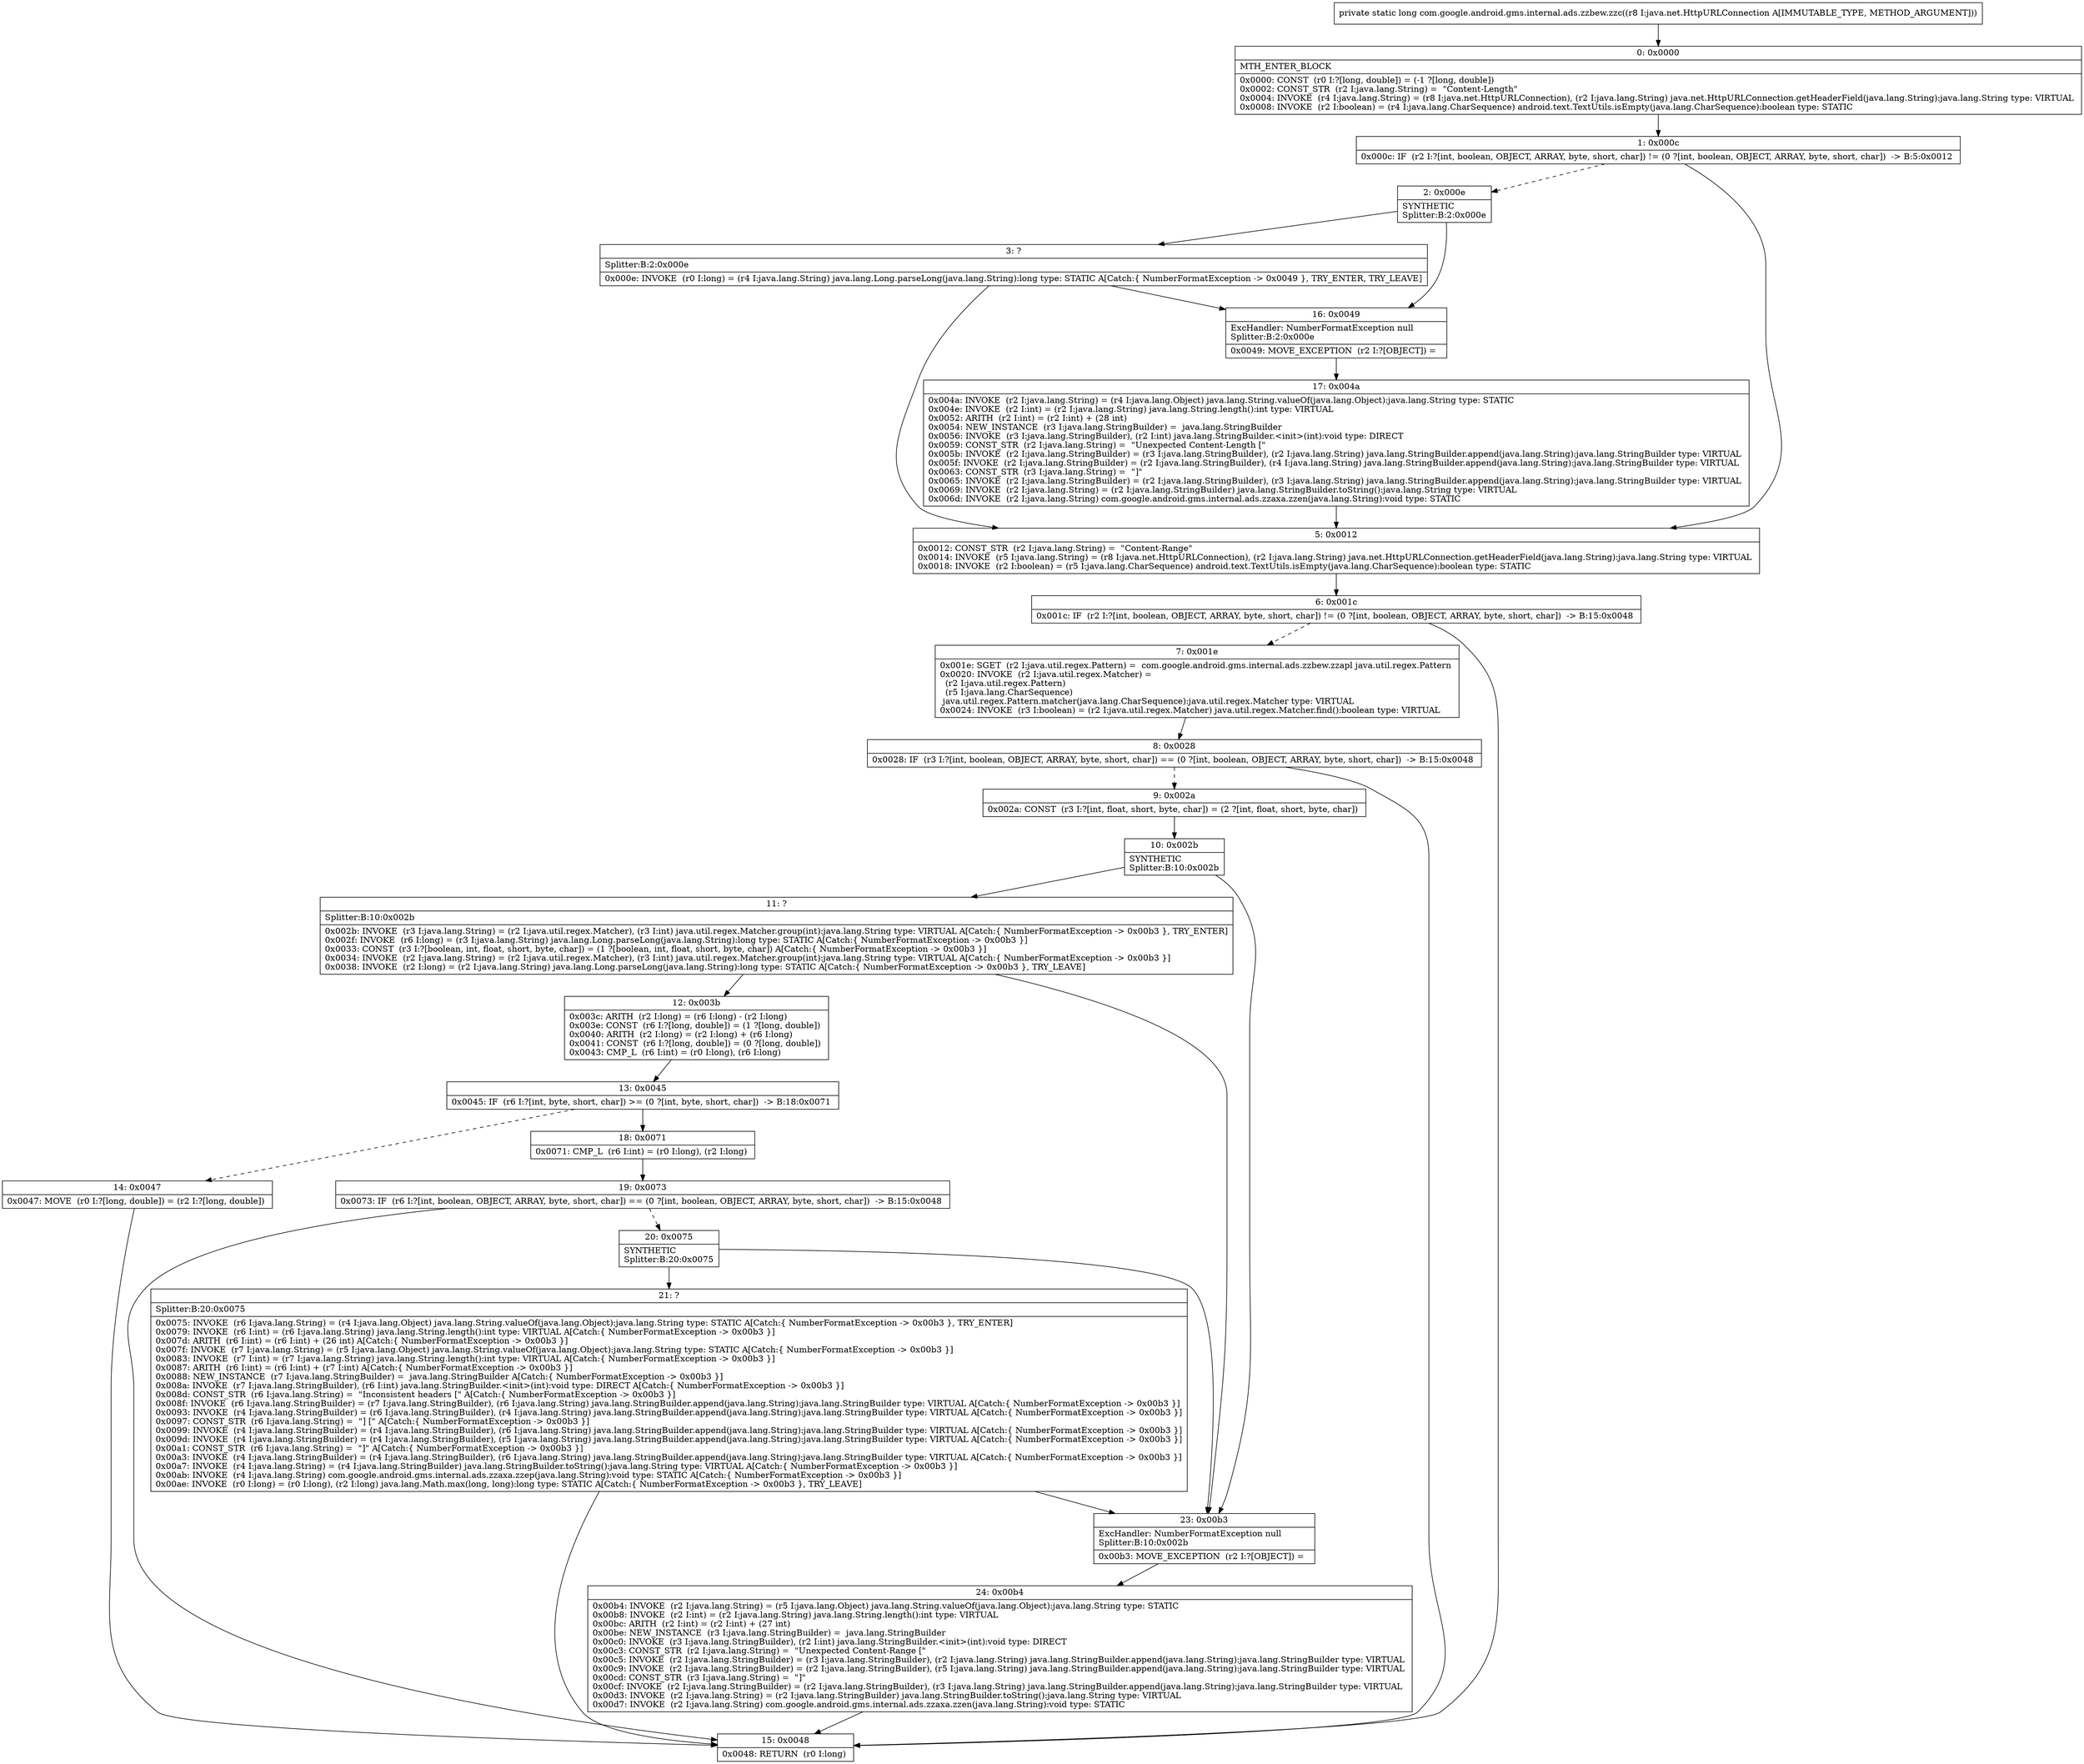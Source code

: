 digraph "CFG forcom.google.android.gms.internal.ads.zzbew.zzc(Ljava\/net\/HttpURLConnection;)J" {
Node_0 [shape=record,label="{0\:\ 0x0000|MTH_ENTER_BLOCK\l|0x0000: CONST  (r0 I:?[long, double]) = (\-1 ?[long, double]) \l0x0002: CONST_STR  (r2 I:java.lang.String) =  \"Content\-Length\" \l0x0004: INVOKE  (r4 I:java.lang.String) = (r8 I:java.net.HttpURLConnection), (r2 I:java.lang.String) java.net.HttpURLConnection.getHeaderField(java.lang.String):java.lang.String type: VIRTUAL \l0x0008: INVOKE  (r2 I:boolean) = (r4 I:java.lang.CharSequence) android.text.TextUtils.isEmpty(java.lang.CharSequence):boolean type: STATIC \l}"];
Node_1 [shape=record,label="{1\:\ 0x000c|0x000c: IF  (r2 I:?[int, boolean, OBJECT, ARRAY, byte, short, char]) != (0 ?[int, boolean, OBJECT, ARRAY, byte, short, char])  \-\> B:5:0x0012 \l}"];
Node_2 [shape=record,label="{2\:\ 0x000e|SYNTHETIC\lSplitter:B:2:0x000e\l}"];
Node_3 [shape=record,label="{3\:\ ?|Splitter:B:2:0x000e\l|0x000e: INVOKE  (r0 I:long) = (r4 I:java.lang.String) java.lang.Long.parseLong(java.lang.String):long type: STATIC A[Catch:\{ NumberFormatException \-\> 0x0049 \}, TRY_ENTER, TRY_LEAVE]\l}"];
Node_5 [shape=record,label="{5\:\ 0x0012|0x0012: CONST_STR  (r2 I:java.lang.String) =  \"Content\-Range\" \l0x0014: INVOKE  (r5 I:java.lang.String) = (r8 I:java.net.HttpURLConnection), (r2 I:java.lang.String) java.net.HttpURLConnection.getHeaderField(java.lang.String):java.lang.String type: VIRTUAL \l0x0018: INVOKE  (r2 I:boolean) = (r5 I:java.lang.CharSequence) android.text.TextUtils.isEmpty(java.lang.CharSequence):boolean type: STATIC \l}"];
Node_6 [shape=record,label="{6\:\ 0x001c|0x001c: IF  (r2 I:?[int, boolean, OBJECT, ARRAY, byte, short, char]) != (0 ?[int, boolean, OBJECT, ARRAY, byte, short, char])  \-\> B:15:0x0048 \l}"];
Node_7 [shape=record,label="{7\:\ 0x001e|0x001e: SGET  (r2 I:java.util.regex.Pattern) =  com.google.android.gms.internal.ads.zzbew.zzapl java.util.regex.Pattern \l0x0020: INVOKE  (r2 I:java.util.regex.Matcher) = \l  (r2 I:java.util.regex.Pattern)\l  (r5 I:java.lang.CharSequence)\l java.util.regex.Pattern.matcher(java.lang.CharSequence):java.util.regex.Matcher type: VIRTUAL \l0x0024: INVOKE  (r3 I:boolean) = (r2 I:java.util.regex.Matcher) java.util.regex.Matcher.find():boolean type: VIRTUAL \l}"];
Node_8 [shape=record,label="{8\:\ 0x0028|0x0028: IF  (r3 I:?[int, boolean, OBJECT, ARRAY, byte, short, char]) == (0 ?[int, boolean, OBJECT, ARRAY, byte, short, char])  \-\> B:15:0x0048 \l}"];
Node_9 [shape=record,label="{9\:\ 0x002a|0x002a: CONST  (r3 I:?[int, float, short, byte, char]) = (2 ?[int, float, short, byte, char]) \l}"];
Node_10 [shape=record,label="{10\:\ 0x002b|SYNTHETIC\lSplitter:B:10:0x002b\l}"];
Node_11 [shape=record,label="{11\:\ ?|Splitter:B:10:0x002b\l|0x002b: INVOKE  (r3 I:java.lang.String) = (r2 I:java.util.regex.Matcher), (r3 I:int) java.util.regex.Matcher.group(int):java.lang.String type: VIRTUAL A[Catch:\{ NumberFormatException \-\> 0x00b3 \}, TRY_ENTER]\l0x002f: INVOKE  (r6 I:long) = (r3 I:java.lang.String) java.lang.Long.parseLong(java.lang.String):long type: STATIC A[Catch:\{ NumberFormatException \-\> 0x00b3 \}]\l0x0033: CONST  (r3 I:?[boolean, int, float, short, byte, char]) = (1 ?[boolean, int, float, short, byte, char]) A[Catch:\{ NumberFormatException \-\> 0x00b3 \}]\l0x0034: INVOKE  (r2 I:java.lang.String) = (r2 I:java.util.regex.Matcher), (r3 I:int) java.util.regex.Matcher.group(int):java.lang.String type: VIRTUAL A[Catch:\{ NumberFormatException \-\> 0x00b3 \}]\l0x0038: INVOKE  (r2 I:long) = (r2 I:java.lang.String) java.lang.Long.parseLong(java.lang.String):long type: STATIC A[Catch:\{ NumberFormatException \-\> 0x00b3 \}, TRY_LEAVE]\l}"];
Node_12 [shape=record,label="{12\:\ 0x003b|0x003c: ARITH  (r2 I:long) = (r6 I:long) \- (r2 I:long) \l0x003e: CONST  (r6 I:?[long, double]) = (1 ?[long, double]) \l0x0040: ARITH  (r2 I:long) = (r2 I:long) + (r6 I:long) \l0x0041: CONST  (r6 I:?[long, double]) = (0 ?[long, double]) \l0x0043: CMP_L  (r6 I:int) = (r0 I:long), (r6 I:long) \l}"];
Node_13 [shape=record,label="{13\:\ 0x0045|0x0045: IF  (r6 I:?[int, byte, short, char]) \>= (0 ?[int, byte, short, char])  \-\> B:18:0x0071 \l}"];
Node_14 [shape=record,label="{14\:\ 0x0047|0x0047: MOVE  (r0 I:?[long, double]) = (r2 I:?[long, double]) \l}"];
Node_15 [shape=record,label="{15\:\ 0x0048|0x0048: RETURN  (r0 I:long) \l}"];
Node_16 [shape=record,label="{16\:\ 0x0049|ExcHandler: NumberFormatException null\lSplitter:B:2:0x000e\l|0x0049: MOVE_EXCEPTION  (r2 I:?[OBJECT]) =  \l}"];
Node_17 [shape=record,label="{17\:\ 0x004a|0x004a: INVOKE  (r2 I:java.lang.String) = (r4 I:java.lang.Object) java.lang.String.valueOf(java.lang.Object):java.lang.String type: STATIC \l0x004e: INVOKE  (r2 I:int) = (r2 I:java.lang.String) java.lang.String.length():int type: VIRTUAL \l0x0052: ARITH  (r2 I:int) = (r2 I:int) + (28 int) \l0x0054: NEW_INSTANCE  (r3 I:java.lang.StringBuilder) =  java.lang.StringBuilder \l0x0056: INVOKE  (r3 I:java.lang.StringBuilder), (r2 I:int) java.lang.StringBuilder.\<init\>(int):void type: DIRECT \l0x0059: CONST_STR  (r2 I:java.lang.String) =  \"Unexpected Content\-Length [\" \l0x005b: INVOKE  (r2 I:java.lang.StringBuilder) = (r3 I:java.lang.StringBuilder), (r2 I:java.lang.String) java.lang.StringBuilder.append(java.lang.String):java.lang.StringBuilder type: VIRTUAL \l0x005f: INVOKE  (r2 I:java.lang.StringBuilder) = (r2 I:java.lang.StringBuilder), (r4 I:java.lang.String) java.lang.StringBuilder.append(java.lang.String):java.lang.StringBuilder type: VIRTUAL \l0x0063: CONST_STR  (r3 I:java.lang.String) =  \"]\" \l0x0065: INVOKE  (r2 I:java.lang.StringBuilder) = (r2 I:java.lang.StringBuilder), (r3 I:java.lang.String) java.lang.StringBuilder.append(java.lang.String):java.lang.StringBuilder type: VIRTUAL \l0x0069: INVOKE  (r2 I:java.lang.String) = (r2 I:java.lang.StringBuilder) java.lang.StringBuilder.toString():java.lang.String type: VIRTUAL \l0x006d: INVOKE  (r2 I:java.lang.String) com.google.android.gms.internal.ads.zzaxa.zzen(java.lang.String):void type: STATIC \l}"];
Node_18 [shape=record,label="{18\:\ 0x0071|0x0071: CMP_L  (r6 I:int) = (r0 I:long), (r2 I:long) \l}"];
Node_19 [shape=record,label="{19\:\ 0x0073|0x0073: IF  (r6 I:?[int, boolean, OBJECT, ARRAY, byte, short, char]) == (0 ?[int, boolean, OBJECT, ARRAY, byte, short, char])  \-\> B:15:0x0048 \l}"];
Node_20 [shape=record,label="{20\:\ 0x0075|SYNTHETIC\lSplitter:B:20:0x0075\l}"];
Node_21 [shape=record,label="{21\:\ ?|Splitter:B:20:0x0075\l|0x0075: INVOKE  (r6 I:java.lang.String) = (r4 I:java.lang.Object) java.lang.String.valueOf(java.lang.Object):java.lang.String type: STATIC A[Catch:\{ NumberFormatException \-\> 0x00b3 \}, TRY_ENTER]\l0x0079: INVOKE  (r6 I:int) = (r6 I:java.lang.String) java.lang.String.length():int type: VIRTUAL A[Catch:\{ NumberFormatException \-\> 0x00b3 \}]\l0x007d: ARITH  (r6 I:int) = (r6 I:int) + (26 int) A[Catch:\{ NumberFormatException \-\> 0x00b3 \}]\l0x007f: INVOKE  (r7 I:java.lang.String) = (r5 I:java.lang.Object) java.lang.String.valueOf(java.lang.Object):java.lang.String type: STATIC A[Catch:\{ NumberFormatException \-\> 0x00b3 \}]\l0x0083: INVOKE  (r7 I:int) = (r7 I:java.lang.String) java.lang.String.length():int type: VIRTUAL A[Catch:\{ NumberFormatException \-\> 0x00b3 \}]\l0x0087: ARITH  (r6 I:int) = (r6 I:int) + (r7 I:int) A[Catch:\{ NumberFormatException \-\> 0x00b3 \}]\l0x0088: NEW_INSTANCE  (r7 I:java.lang.StringBuilder) =  java.lang.StringBuilder A[Catch:\{ NumberFormatException \-\> 0x00b3 \}]\l0x008a: INVOKE  (r7 I:java.lang.StringBuilder), (r6 I:int) java.lang.StringBuilder.\<init\>(int):void type: DIRECT A[Catch:\{ NumberFormatException \-\> 0x00b3 \}]\l0x008d: CONST_STR  (r6 I:java.lang.String) =  \"Inconsistent headers [\" A[Catch:\{ NumberFormatException \-\> 0x00b3 \}]\l0x008f: INVOKE  (r6 I:java.lang.StringBuilder) = (r7 I:java.lang.StringBuilder), (r6 I:java.lang.String) java.lang.StringBuilder.append(java.lang.String):java.lang.StringBuilder type: VIRTUAL A[Catch:\{ NumberFormatException \-\> 0x00b3 \}]\l0x0093: INVOKE  (r4 I:java.lang.StringBuilder) = (r6 I:java.lang.StringBuilder), (r4 I:java.lang.String) java.lang.StringBuilder.append(java.lang.String):java.lang.StringBuilder type: VIRTUAL A[Catch:\{ NumberFormatException \-\> 0x00b3 \}]\l0x0097: CONST_STR  (r6 I:java.lang.String) =  \"] [\" A[Catch:\{ NumberFormatException \-\> 0x00b3 \}]\l0x0099: INVOKE  (r4 I:java.lang.StringBuilder) = (r4 I:java.lang.StringBuilder), (r6 I:java.lang.String) java.lang.StringBuilder.append(java.lang.String):java.lang.StringBuilder type: VIRTUAL A[Catch:\{ NumberFormatException \-\> 0x00b3 \}]\l0x009d: INVOKE  (r4 I:java.lang.StringBuilder) = (r4 I:java.lang.StringBuilder), (r5 I:java.lang.String) java.lang.StringBuilder.append(java.lang.String):java.lang.StringBuilder type: VIRTUAL A[Catch:\{ NumberFormatException \-\> 0x00b3 \}]\l0x00a1: CONST_STR  (r6 I:java.lang.String) =  \"]\" A[Catch:\{ NumberFormatException \-\> 0x00b3 \}]\l0x00a3: INVOKE  (r4 I:java.lang.StringBuilder) = (r4 I:java.lang.StringBuilder), (r6 I:java.lang.String) java.lang.StringBuilder.append(java.lang.String):java.lang.StringBuilder type: VIRTUAL A[Catch:\{ NumberFormatException \-\> 0x00b3 \}]\l0x00a7: INVOKE  (r4 I:java.lang.String) = (r4 I:java.lang.StringBuilder) java.lang.StringBuilder.toString():java.lang.String type: VIRTUAL A[Catch:\{ NumberFormatException \-\> 0x00b3 \}]\l0x00ab: INVOKE  (r4 I:java.lang.String) com.google.android.gms.internal.ads.zzaxa.zzep(java.lang.String):void type: STATIC A[Catch:\{ NumberFormatException \-\> 0x00b3 \}]\l0x00ae: INVOKE  (r0 I:long) = (r0 I:long), (r2 I:long) java.lang.Math.max(long, long):long type: STATIC A[Catch:\{ NumberFormatException \-\> 0x00b3 \}, TRY_LEAVE]\l}"];
Node_23 [shape=record,label="{23\:\ 0x00b3|ExcHandler: NumberFormatException null\lSplitter:B:10:0x002b\l|0x00b3: MOVE_EXCEPTION  (r2 I:?[OBJECT]) =  \l}"];
Node_24 [shape=record,label="{24\:\ 0x00b4|0x00b4: INVOKE  (r2 I:java.lang.String) = (r5 I:java.lang.Object) java.lang.String.valueOf(java.lang.Object):java.lang.String type: STATIC \l0x00b8: INVOKE  (r2 I:int) = (r2 I:java.lang.String) java.lang.String.length():int type: VIRTUAL \l0x00bc: ARITH  (r2 I:int) = (r2 I:int) + (27 int) \l0x00be: NEW_INSTANCE  (r3 I:java.lang.StringBuilder) =  java.lang.StringBuilder \l0x00c0: INVOKE  (r3 I:java.lang.StringBuilder), (r2 I:int) java.lang.StringBuilder.\<init\>(int):void type: DIRECT \l0x00c3: CONST_STR  (r2 I:java.lang.String) =  \"Unexpected Content\-Range [\" \l0x00c5: INVOKE  (r2 I:java.lang.StringBuilder) = (r3 I:java.lang.StringBuilder), (r2 I:java.lang.String) java.lang.StringBuilder.append(java.lang.String):java.lang.StringBuilder type: VIRTUAL \l0x00c9: INVOKE  (r2 I:java.lang.StringBuilder) = (r2 I:java.lang.StringBuilder), (r5 I:java.lang.String) java.lang.StringBuilder.append(java.lang.String):java.lang.StringBuilder type: VIRTUAL \l0x00cd: CONST_STR  (r3 I:java.lang.String) =  \"]\" \l0x00cf: INVOKE  (r2 I:java.lang.StringBuilder) = (r2 I:java.lang.StringBuilder), (r3 I:java.lang.String) java.lang.StringBuilder.append(java.lang.String):java.lang.StringBuilder type: VIRTUAL \l0x00d3: INVOKE  (r2 I:java.lang.String) = (r2 I:java.lang.StringBuilder) java.lang.StringBuilder.toString():java.lang.String type: VIRTUAL \l0x00d7: INVOKE  (r2 I:java.lang.String) com.google.android.gms.internal.ads.zzaxa.zzen(java.lang.String):void type: STATIC \l}"];
MethodNode[shape=record,label="{private static long com.google.android.gms.internal.ads.zzbew.zzc((r8 I:java.net.HttpURLConnection A[IMMUTABLE_TYPE, METHOD_ARGUMENT])) }"];
MethodNode -> Node_0;
Node_0 -> Node_1;
Node_1 -> Node_2[style=dashed];
Node_1 -> Node_5;
Node_2 -> Node_3;
Node_2 -> Node_16;
Node_3 -> Node_16;
Node_3 -> Node_5;
Node_5 -> Node_6;
Node_6 -> Node_7[style=dashed];
Node_6 -> Node_15;
Node_7 -> Node_8;
Node_8 -> Node_9[style=dashed];
Node_8 -> Node_15;
Node_9 -> Node_10;
Node_10 -> Node_11;
Node_10 -> Node_23;
Node_11 -> Node_12;
Node_11 -> Node_23;
Node_12 -> Node_13;
Node_13 -> Node_14[style=dashed];
Node_13 -> Node_18;
Node_14 -> Node_15;
Node_16 -> Node_17;
Node_17 -> Node_5;
Node_18 -> Node_19;
Node_19 -> Node_15;
Node_19 -> Node_20[style=dashed];
Node_20 -> Node_21;
Node_20 -> Node_23;
Node_21 -> Node_23;
Node_21 -> Node_15;
Node_23 -> Node_24;
Node_24 -> Node_15;
}

